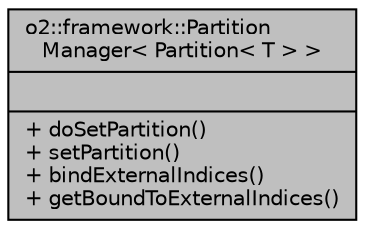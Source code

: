 digraph "o2::framework::PartitionManager&lt; Partition&lt; T &gt; &gt;"
{
 // INTERACTIVE_SVG=YES
  bgcolor="transparent";
  edge [fontname="Helvetica",fontsize="10",labelfontname="Helvetica",labelfontsize="10"];
  node [fontname="Helvetica",fontsize="10",shape=record];
  Node1 [label="{o2::framework::Partition\lManager\< Partition\< T \> \>\n||+ doSetPartition()\l+ setPartition()\l+ bindExternalIndices()\l+ getBoundToExternalIndices()\l}",height=0.2,width=0.4,color="black", fillcolor="grey75", style="filled", fontcolor="black"];
}
